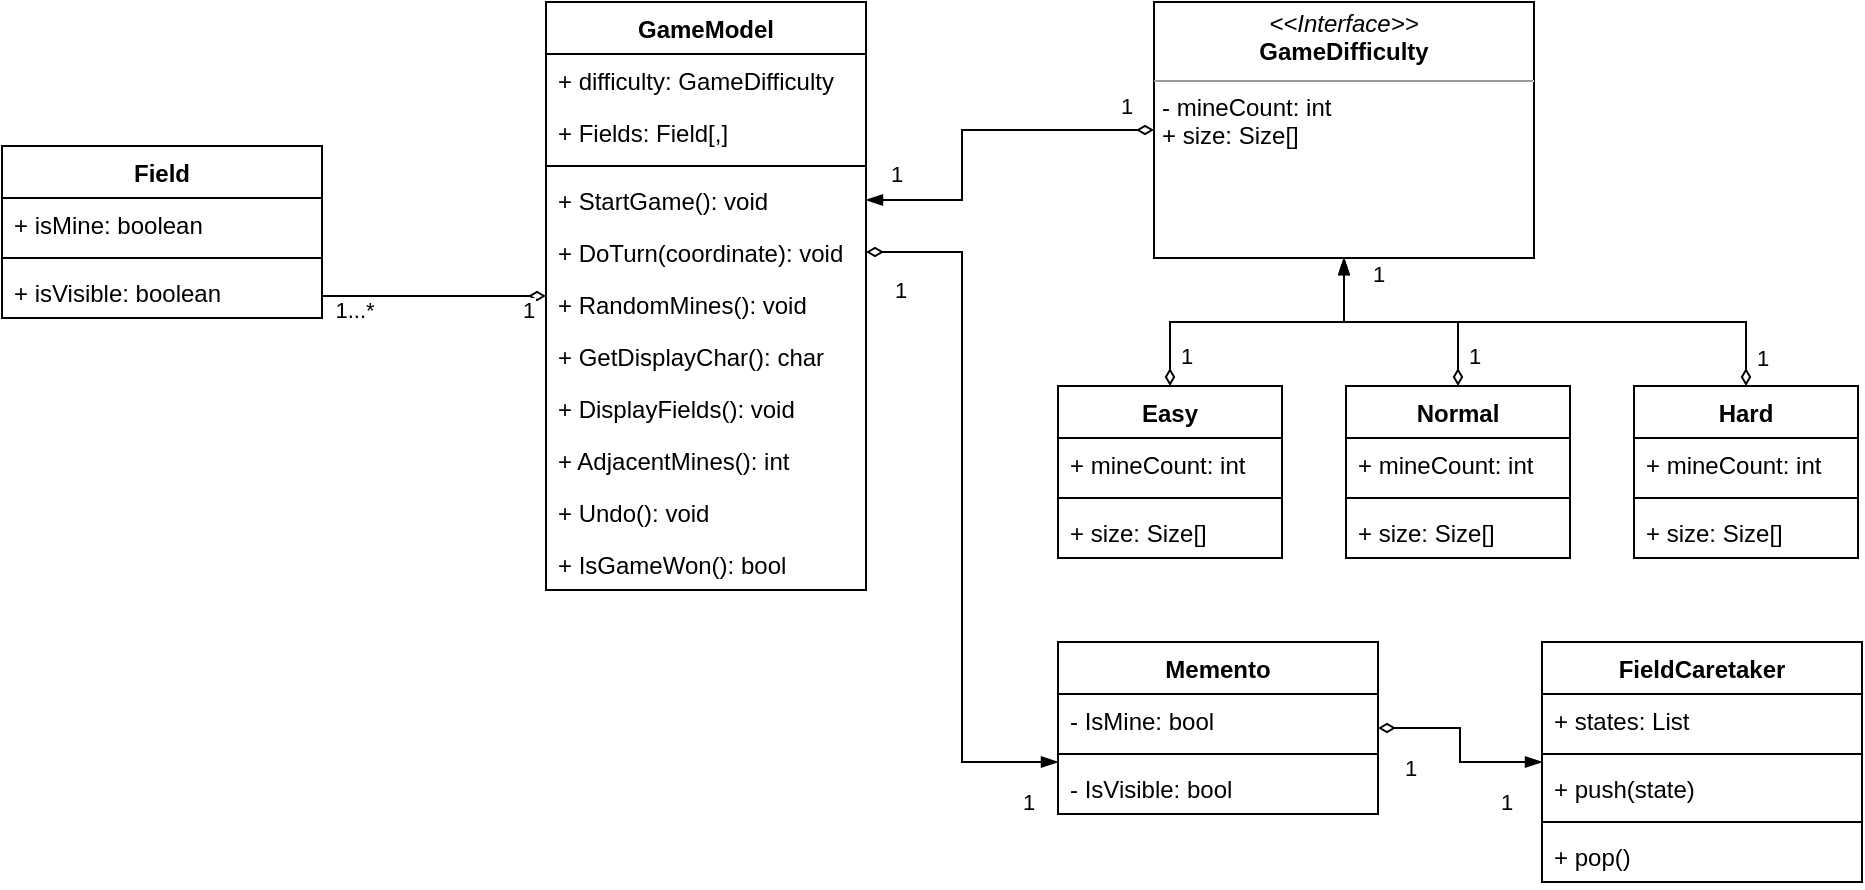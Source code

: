 <mxfile version="15.7.3" type="device"><diagram id="JfsUk_oemZlX01C6dO4X" name="Page-1"><mxGraphModel dx="1038" dy="660" grid="1" gridSize="16" guides="1" tooltips="1" connect="1" arrows="1" fold="1" page="0" pageScale="1" pageWidth="850" pageHeight="1100" background="none" math="0" shadow="0"><root><mxCell id="0"/><mxCell id="1" parent="0"/><mxCell id="R171vz6g1J5Yc5VnLIIC-9" style="edgeStyle=orthogonalEdgeStyle;rounded=0;orthogonalLoop=1;jettySize=auto;html=1;endArrow=none;endFill=0;startArrow=diamondThin;startFill=0;" parent="1" source="8G8B9c7ekDJid9c5RUVo-6" target="Wmm6rEpgX4XTVzZoCJr8-35" edge="1"><mxGeometry relative="1" as="geometry"><mxPoint x="400" y="441" as="sourcePoint"/><Array as="points"><mxPoint x="336" y="441"/></Array></mxGeometry></mxCell><mxCell id="R171vz6g1J5Yc5VnLIIC-14" value="1...*" style="edgeLabel;html=1;align=center;verticalAlign=middle;resizable=0;points=[];" parent="R171vz6g1J5Yc5VnLIIC-9" vertex="1" connectable="0"><mxGeometry x="0.841" y="1" relative="1" as="geometry"><mxPoint x="7" y="6" as="offset"/></mxGeometry></mxCell><mxCell id="R171vz6g1J5Yc5VnLIIC-15" value="1" style="edgeLabel;html=1;align=center;verticalAlign=middle;resizable=0;points=[];" parent="R171vz6g1J5Yc5VnLIIC-9" vertex="1" connectable="0"><mxGeometry x="-0.843" y="-3" relative="1" as="geometry"><mxPoint y="10" as="offset"/></mxGeometry></mxCell><mxCell id="8G8B9c7ekDJid9c5RUVo-6" value="GameModel" style="swimlane;fontStyle=1;align=center;verticalAlign=top;childLayout=stackLayout;horizontal=1;startSize=26;horizontalStack=0;resizeParent=1;resizeParentMax=0;resizeLast=0;collapsible=1;marginBottom=0;" parent="1" vertex="1"><mxGeometry x="448" y="320" width="160" height="294" as="geometry"/></mxCell><mxCell id="8G8B9c7ekDJid9c5RUVo-13" value="+ difficulty: GameDifficulty" style="text;strokeColor=none;fillColor=none;align=left;verticalAlign=top;spacingLeft=4;spacingRight=4;overflow=hidden;rotatable=0;points=[[0,0.5],[1,0.5]];portConstraint=eastwest;" parent="8G8B9c7ekDJid9c5RUVo-6" vertex="1"><mxGeometry y="26" width="160" height="26" as="geometry"/></mxCell><mxCell id="R171vz6g1J5Yc5VnLIIC-10" value="+ Fields: Field[,]" style="text;strokeColor=none;fillColor=none;align=left;verticalAlign=top;spacingLeft=4;spacingRight=4;overflow=hidden;rotatable=0;points=[[0,0.5],[1,0.5]];portConstraint=eastwest;" parent="8G8B9c7ekDJid9c5RUVo-6" vertex="1"><mxGeometry y="52" width="160" height="26" as="geometry"/></mxCell><mxCell id="8G8B9c7ekDJid9c5RUVo-12" value="" style="line;strokeWidth=1;fillColor=none;align=left;verticalAlign=middle;spacingTop=-1;spacingLeft=3;spacingRight=3;rotatable=0;labelPosition=right;points=[];portConstraint=eastwest;" parent="8G8B9c7ekDJid9c5RUVo-6" vertex="1"><mxGeometry y="78" width="160" height="8" as="geometry"/></mxCell><mxCell id="8G8B9c7ekDJid9c5RUVo-7" value="+ StartGame(): void " style="text;strokeColor=none;fillColor=none;align=left;verticalAlign=top;spacingLeft=4;spacingRight=4;overflow=hidden;rotatable=0;points=[[0,0.5],[1,0.5]];portConstraint=eastwest;" parent="8G8B9c7ekDJid9c5RUVo-6" vertex="1"><mxGeometry y="86" width="160" height="26" as="geometry"/></mxCell><mxCell id="Wmm6rEpgX4XTVzZoCJr8-111" value="+ DoTurn(coordinate): void" style="text;strokeColor=none;fillColor=none;align=left;verticalAlign=top;spacingLeft=4;spacingRight=4;overflow=hidden;rotatable=0;points=[[0,0.5],[1,0.5]];portConstraint=eastwest;" parent="8G8B9c7ekDJid9c5RUVo-6" vertex="1"><mxGeometry y="112" width="160" height="26" as="geometry"/></mxCell><mxCell id="l5qwq1GQyYZ1igzDfOF2-30" value="+ RandomMines(): void" style="text;strokeColor=none;fillColor=none;align=left;verticalAlign=top;spacingLeft=4;spacingRight=4;overflow=hidden;rotatable=0;points=[[0,0.5],[1,0.5]];portConstraint=eastwest;" vertex="1" parent="8G8B9c7ekDJid9c5RUVo-6"><mxGeometry y="138" width="160" height="26" as="geometry"/></mxCell><mxCell id="l5qwq1GQyYZ1igzDfOF2-17" value="+ GetDisplayChar(): char" style="text;strokeColor=none;fillColor=none;align=left;verticalAlign=top;spacingLeft=4;spacingRight=4;overflow=hidden;rotatable=0;points=[[0,0.5],[1,0.5]];portConstraint=eastwest;" vertex="1" parent="8G8B9c7ekDJid9c5RUVo-6"><mxGeometry y="164" width="160" height="26" as="geometry"/></mxCell><mxCell id="l5qwq1GQyYZ1igzDfOF2-18" value="+ DisplayFields(): void" style="text;strokeColor=none;fillColor=none;align=left;verticalAlign=top;spacingLeft=4;spacingRight=4;overflow=hidden;rotatable=0;points=[[0,0.5],[1,0.5]];portConstraint=eastwest;" vertex="1" parent="8G8B9c7ekDJid9c5RUVo-6"><mxGeometry y="190" width="160" height="26" as="geometry"/></mxCell><mxCell id="R171vz6g1J5Yc5VnLIIC-13" value="+ AdjacentMines(): int" style="text;strokeColor=none;fillColor=none;align=left;verticalAlign=top;spacingLeft=4;spacingRight=4;overflow=hidden;rotatable=0;points=[[0,0.5],[1,0.5]];portConstraint=eastwest;" parent="8G8B9c7ekDJid9c5RUVo-6" vertex="1"><mxGeometry y="216" width="160" height="26" as="geometry"/></mxCell><mxCell id="R171vz6g1J5Yc5VnLIIC-1" value="+ Undo(): void" style="text;strokeColor=none;fillColor=none;align=left;verticalAlign=top;spacingLeft=4;spacingRight=4;overflow=hidden;rotatable=0;points=[[0,0.5],[1,0.5]];portConstraint=eastwest;" parent="8G8B9c7ekDJid9c5RUVo-6" vertex="1"><mxGeometry y="242" width="160" height="26" as="geometry"/></mxCell><mxCell id="8G8B9c7ekDJid9c5RUVo-9" value="+ IsGameWon(): bool" style="text;strokeColor=none;fillColor=none;align=left;verticalAlign=top;spacingLeft=4;spacingRight=4;overflow=hidden;rotatable=0;points=[[0,0.5],[1,0.5]];portConstraint=eastwest;" parent="8G8B9c7ekDJid9c5RUVo-6" vertex="1"><mxGeometry y="268" width="160" height="26" as="geometry"/></mxCell><mxCell id="8G8B9c7ekDJid9c5RUVo-24" style="edgeStyle=orthogonalEdgeStyle;rounded=0;orthogonalLoop=1;jettySize=auto;html=1;entryX=1;entryY=0.5;entryDx=0;entryDy=0;startArrow=diamondThin;startFill=0;endArrow=blockThin;endFill=1;" parent="1" source="8G8B9c7ekDJid9c5RUVo-22" target="8G8B9c7ekDJid9c5RUVo-7" edge="1"><mxGeometry relative="1" as="geometry"><Array as="points"><mxPoint x="656" y="384"/><mxPoint x="656" y="419"/></Array></mxGeometry></mxCell><mxCell id="R171vz6g1J5Yc5VnLIIC-16" value="1" style="edgeLabel;html=1;align=center;verticalAlign=middle;resizable=0;points=[];" parent="8G8B9c7ekDJid9c5RUVo-24" vertex="1" connectable="0"><mxGeometry x="-0.837" y="-3" relative="1" as="geometry"><mxPoint y="-9" as="offset"/></mxGeometry></mxCell><mxCell id="8G8B9c7ekDJid9c5RUVo-22" value="&lt;p style=&quot;margin: 0px ; margin-top: 4px ; text-align: center&quot;&gt;&lt;i&gt;&amp;lt;&amp;lt;Interface&amp;gt;&amp;gt;&lt;/i&gt;&lt;br&gt;&lt;b&gt;GameDifficulty&lt;/b&gt;&lt;/p&gt;&lt;hr size=&quot;1&quot;&gt;&lt;p style=&quot;margin: 0px ; margin-left: 4px&quot;&gt;&lt;span&gt;- mineCount: int&lt;/span&gt;&lt;br&gt;&lt;/p&gt;&lt;p style=&quot;margin: 0px ; margin-left: 4px&quot;&gt;+ size: Size[]&lt;/p&gt;&lt;p style=&quot;margin: 0px ; margin-left: 4px&quot;&gt;&lt;br&gt;&lt;/p&gt;&lt;p style=&quot;margin: 0px ; margin-left: 4px&quot;&gt;&lt;br&gt;&lt;/p&gt;" style="verticalAlign=top;align=left;overflow=fill;fontSize=12;fontFamily=Helvetica;html=1;" parent="1" vertex="1"><mxGeometry x="752" y="320" width="190" height="128" as="geometry"/></mxCell><mxCell id="8G8B9c7ekDJid9c5RUVo-45" style="edgeStyle=orthogonalEdgeStyle;rounded=0;orthogonalLoop=1;jettySize=auto;html=1;exitX=0.5;exitY=0;exitDx=0;exitDy=0;entryX=0.5;entryY=1;entryDx=0;entryDy=0;endArrow=blockThin;endFill=1;startArrow=diamondThin;startFill=0;" parent="1" source="8G8B9c7ekDJid9c5RUVo-33" target="8G8B9c7ekDJid9c5RUVo-22" edge="1"><mxGeometry relative="1" as="geometry"><Array as="points"><mxPoint x="760" y="480"/><mxPoint x="847" y="480"/></Array></mxGeometry></mxCell><mxCell id="R171vz6g1J5Yc5VnLIIC-18" value="1" style="edgeLabel;html=1;align=center;verticalAlign=middle;resizable=0;points=[];" parent="8G8B9c7ekDJid9c5RUVo-45" vertex="1" connectable="0"><mxGeometry x="-0.881" relative="1" as="geometry"><mxPoint x="8" y="-6" as="offset"/></mxGeometry></mxCell><mxCell id="8G8B9c7ekDJid9c5RUVo-33" value="Easy" style="swimlane;fontStyle=1;align=center;verticalAlign=top;childLayout=stackLayout;horizontal=1;startSize=26;horizontalStack=0;resizeParent=1;resizeParentMax=0;resizeLast=0;collapsible=1;marginBottom=0;" parent="1" vertex="1"><mxGeometry x="704" y="512" width="112" height="86" as="geometry"><mxRectangle x="656" y="512" width="64" height="26" as="alternateBounds"/></mxGeometry></mxCell><mxCell id="Wmm6rEpgX4XTVzZoCJr8-55" value="+ mineCount: int" style="text;strokeColor=none;fillColor=none;align=left;verticalAlign=top;spacingLeft=4;spacingRight=4;overflow=hidden;rotatable=0;points=[[0,0.5],[1,0.5]];portConstraint=eastwest;" parent="8G8B9c7ekDJid9c5RUVo-33" vertex="1"><mxGeometry y="26" width="112" height="26" as="geometry"/></mxCell><mxCell id="Wmm6rEpgX4XTVzZoCJr8-77" value="" style="line;strokeWidth=1;fillColor=none;align=left;verticalAlign=middle;spacingTop=-1;spacingLeft=3;spacingRight=3;rotatable=0;labelPosition=right;points=[];portConstraint=eastwest;" parent="8G8B9c7ekDJid9c5RUVo-33" vertex="1"><mxGeometry y="52" width="112" height="8" as="geometry"/></mxCell><mxCell id="Wmm6rEpgX4XTVzZoCJr8-61" value="+ size: Size[]" style="text;strokeColor=none;fillColor=none;align=left;verticalAlign=top;spacingLeft=4;spacingRight=4;overflow=hidden;rotatable=0;points=[[0,0.5],[1,0.5]];portConstraint=eastwest;" parent="8G8B9c7ekDJid9c5RUVo-33" vertex="1"><mxGeometry y="60" width="112" height="26" as="geometry"/></mxCell><mxCell id="8G8B9c7ekDJid9c5RUVo-46" style="edgeStyle=orthogonalEdgeStyle;rounded=0;orthogonalLoop=1;jettySize=auto;html=1;exitX=0.5;exitY=0;exitDx=0;exitDy=0;entryX=0.5;entryY=1;entryDx=0;entryDy=0;startArrow=diamondThin;startFill=0;endArrow=blockThin;endFill=1;" parent="1" source="8G8B9c7ekDJid9c5RUVo-41" target="8G8B9c7ekDJid9c5RUVo-22" edge="1"><mxGeometry relative="1" as="geometry"><mxPoint x="848" y="464" as="targetPoint"/><Array as="points"><mxPoint x="904" y="480"/><mxPoint x="847" y="480"/></Array></mxGeometry></mxCell><mxCell id="R171vz6g1J5Yc5VnLIIC-19" value="1" style="edgeLabel;html=1;align=center;verticalAlign=middle;resizable=0;points=[];" parent="8G8B9c7ekDJid9c5RUVo-46" vertex="1" connectable="0"><mxGeometry x="-0.817" y="1" relative="1" as="geometry"><mxPoint x="9" y="-4" as="offset"/></mxGeometry></mxCell><mxCell id="8G8B9c7ekDJid9c5RUVo-41" value="Normal" style="swimlane;fontStyle=1;align=center;verticalAlign=top;childLayout=stackLayout;horizontal=1;startSize=26;horizontalStack=0;resizeParent=1;resizeParentMax=0;resizeLast=0;collapsible=1;marginBottom=0;" parent="1" vertex="1"><mxGeometry x="848" y="512" width="112" height="86" as="geometry"/></mxCell><mxCell id="Wmm6rEpgX4XTVzZoCJr8-57" value="+ mineCount: int" style="text;strokeColor=none;fillColor=none;align=left;verticalAlign=top;spacingLeft=4;spacingRight=4;overflow=hidden;rotatable=0;points=[[0,0.5],[1,0.5]];portConstraint=eastwest;" parent="8G8B9c7ekDJid9c5RUVo-41" vertex="1"><mxGeometry y="26" width="112" height="26" as="geometry"/></mxCell><mxCell id="Wmm6rEpgX4XTVzZoCJr8-76" value="" style="line;strokeWidth=1;fillColor=none;align=left;verticalAlign=middle;spacingTop=-1;spacingLeft=3;spacingRight=3;rotatable=0;labelPosition=right;points=[];portConstraint=eastwest;" parent="8G8B9c7ekDJid9c5RUVo-41" vertex="1"><mxGeometry y="52" width="112" height="8" as="geometry"/></mxCell><mxCell id="Wmm6rEpgX4XTVzZoCJr8-74" value="+ size: Size[]" style="text;strokeColor=none;fillColor=none;align=left;verticalAlign=top;spacingLeft=4;spacingRight=4;overflow=hidden;rotatable=0;points=[[0,0.5],[1,0.5]];portConstraint=eastwest;" parent="8G8B9c7ekDJid9c5RUVo-41" vertex="1"><mxGeometry y="60" width="112" height="26" as="geometry"/></mxCell><mxCell id="8G8B9c7ekDJid9c5RUVo-47" style="edgeStyle=orthogonalEdgeStyle;rounded=0;orthogonalLoop=1;jettySize=auto;html=1;entryX=0.5;entryY=1;entryDx=0;entryDy=0;exitX=0.5;exitY=0;exitDx=0;exitDy=0;startArrow=diamondThin;startFill=0;endArrow=blockThin;endFill=1;" parent="1" source="8G8B9c7ekDJid9c5RUVo-43" target="8G8B9c7ekDJid9c5RUVo-22" edge="1"><mxGeometry relative="1" as="geometry"><Array as="points"><mxPoint x="1048" y="480"/><mxPoint x="847" y="480"/></Array><mxPoint x="1088" y="448" as="sourcePoint"/></mxGeometry></mxCell><mxCell id="R171vz6g1J5Yc5VnLIIC-20" value="1" style="edgeLabel;html=1;align=center;verticalAlign=middle;resizable=0;points=[];" parent="8G8B9c7ekDJid9c5RUVo-47" vertex="1" connectable="0"><mxGeometry x="-0.913" y="-1" relative="1" as="geometry"><mxPoint x="7" y="-3" as="offset"/></mxGeometry></mxCell><mxCell id="R171vz6g1J5Yc5VnLIIC-21" value="1" style="edgeLabel;html=1;align=center;verticalAlign=middle;resizable=0;points=[];" parent="8G8B9c7ekDJid9c5RUVo-47" vertex="1" connectable="0"><mxGeometry x="0.941" relative="1" as="geometry"><mxPoint x="17" as="offset"/></mxGeometry></mxCell><mxCell id="8G8B9c7ekDJid9c5RUVo-43" value="Hard" style="swimlane;fontStyle=1;align=center;verticalAlign=top;childLayout=stackLayout;horizontal=1;startSize=26;horizontalStack=0;resizeParent=1;resizeParentMax=0;resizeLast=0;collapsible=1;marginBottom=0;" parent="1" vertex="1"><mxGeometry x="992" y="512" width="112" height="86" as="geometry"/></mxCell><mxCell id="Wmm6rEpgX4XTVzZoCJr8-58" value="+ mineCount: int" style="text;strokeColor=none;fillColor=none;align=left;verticalAlign=top;spacingLeft=4;spacingRight=4;overflow=hidden;rotatable=0;points=[[0,0.5],[1,0.5]];portConstraint=eastwest;" parent="8G8B9c7ekDJid9c5RUVo-43" vertex="1"><mxGeometry y="26" width="112" height="26" as="geometry"/></mxCell><mxCell id="Wmm6rEpgX4XTVzZoCJr8-79" value="" style="line;strokeWidth=1;fillColor=none;align=left;verticalAlign=middle;spacingTop=-1;spacingLeft=3;spacingRight=3;rotatable=0;labelPosition=right;points=[];portConstraint=eastwest;" parent="8G8B9c7ekDJid9c5RUVo-43" vertex="1"><mxGeometry y="52" width="112" height="8" as="geometry"/></mxCell><mxCell id="Wmm6rEpgX4XTVzZoCJr8-78" value="+ size: Size[]" style="text;strokeColor=none;fillColor=none;align=left;verticalAlign=top;spacingLeft=4;spacingRight=4;overflow=hidden;rotatable=0;points=[[0,0.5],[1,0.5]];portConstraint=eastwest;" parent="8G8B9c7ekDJid9c5RUVo-43" vertex="1"><mxGeometry y="60" width="112" height="26" as="geometry"/></mxCell><mxCell id="Wmm6rEpgX4XTVzZoCJr8-2" value="Memento" style="swimlane;fontStyle=1;align=center;verticalAlign=top;childLayout=stackLayout;horizontal=1;startSize=26;horizontalStack=0;resizeParent=1;resizeParentMax=0;resizeLast=0;collapsible=1;marginBottom=0;" parent="1" vertex="1"><mxGeometry x="704" y="640" width="160" height="86" as="geometry"/></mxCell><mxCell id="l5qwq1GQyYZ1igzDfOF2-10" value="- IsMine: bool" style="text;strokeColor=none;fillColor=none;align=left;verticalAlign=top;spacingLeft=4;spacingRight=4;overflow=hidden;rotatable=0;points=[[0,0.5],[1,0.5]];portConstraint=eastwest;" vertex="1" parent="Wmm6rEpgX4XTVzZoCJr8-2"><mxGeometry y="26" width="160" height="26" as="geometry"/></mxCell><mxCell id="l5qwq1GQyYZ1igzDfOF2-15" value="" style="line;strokeWidth=1;fillColor=none;align=left;verticalAlign=middle;spacingTop=-1;spacingLeft=3;spacingRight=3;rotatable=0;labelPosition=right;points=[];portConstraint=eastwest;" vertex="1" parent="Wmm6rEpgX4XTVzZoCJr8-2"><mxGeometry y="52" width="160" height="8" as="geometry"/></mxCell><mxCell id="l5qwq1GQyYZ1igzDfOF2-13" value="- IsVisible: bool" style="text;strokeColor=none;fillColor=none;align=left;verticalAlign=top;spacingLeft=4;spacingRight=4;overflow=hidden;rotatable=0;points=[[0,0.5],[1,0.5]];portConstraint=eastwest;" vertex="1" parent="Wmm6rEpgX4XTVzZoCJr8-2"><mxGeometry y="60" width="160" height="26" as="geometry"/></mxCell><mxCell id="Wmm6rEpgX4XTVzZoCJr8-35" value="Field" style="swimlane;fontStyle=1;align=center;verticalAlign=top;childLayout=stackLayout;horizontal=1;startSize=26;horizontalStack=0;resizeParent=1;resizeParentMax=0;resizeLast=0;collapsible=1;marginBottom=0;" parent="1" vertex="1"><mxGeometry x="176" y="392" width="160" height="86" as="geometry"/></mxCell><mxCell id="Wmm6rEpgX4XTVzZoCJr8-38" value="+ isMine: boolean" style="text;strokeColor=none;fillColor=none;align=left;verticalAlign=top;spacingLeft=4;spacingRight=4;overflow=hidden;rotatable=0;points=[[0,0.5],[1,0.5]];portConstraint=eastwest;" parent="Wmm6rEpgX4XTVzZoCJr8-35" vertex="1"><mxGeometry y="26" width="160" height="26" as="geometry"/></mxCell><mxCell id="Wmm6rEpgX4XTVzZoCJr8-39" value="" style="line;strokeWidth=1;fillColor=none;align=left;verticalAlign=middle;spacingTop=-1;spacingLeft=3;spacingRight=3;rotatable=0;labelPosition=right;points=[];portConstraint=eastwest;" parent="Wmm6rEpgX4XTVzZoCJr8-35" vertex="1"><mxGeometry y="52" width="160" height="8" as="geometry"/></mxCell><mxCell id="Wmm6rEpgX4XTVzZoCJr8-40" value="+ isVisible: boolean" style="text;strokeColor=none;fillColor=none;align=left;verticalAlign=top;spacingLeft=4;spacingRight=4;overflow=hidden;rotatable=0;points=[[0,0.5],[1,0.5]];portConstraint=eastwest;" parent="Wmm6rEpgX4XTVzZoCJr8-35" vertex="1"><mxGeometry y="60" width="160" height="26" as="geometry"/></mxCell><mxCell id="R171vz6g1J5Yc5VnLIIC-11" style="edgeStyle=orthogonalEdgeStyle;rounded=0;orthogonalLoop=1;jettySize=auto;html=1;exitX=1;exitY=0.5;exitDx=0;exitDy=0;startArrow=diamondThin;startFill=0;endArrow=blockThin;endFill=1;" parent="1" source="Wmm6rEpgX4XTVzZoCJr8-111" target="Wmm6rEpgX4XTVzZoCJr8-2" edge="1"><mxGeometry relative="1" as="geometry"><Array as="points"><mxPoint x="656" y="445"/><mxPoint x="656" y="700"/></Array></mxGeometry></mxCell><mxCell id="R171vz6g1J5Yc5VnLIIC-17" value="1" style="edgeLabel;html=1;align=center;verticalAlign=middle;resizable=0;points=[];" parent="R171vz6g1J5Yc5VnLIIC-11" vertex="1" connectable="0"><mxGeometry x="-0.953" y="4" relative="1" as="geometry"><mxPoint x="7" y="-35" as="offset"/></mxGeometry></mxCell><mxCell id="R171vz6g1J5Yc5VnLIIC-22" value="1" style="edgeLabel;html=1;align=center;verticalAlign=middle;resizable=0;points=[];" parent="R171vz6g1J5Yc5VnLIIC-11" vertex="1" connectable="0"><mxGeometry x="-0.91" y="-2" relative="1" as="geometry"><mxPoint x="1" y="17" as="offset"/></mxGeometry></mxCell><mxCell id="R171vz6g1J5Yc5VnLIIC-23" value="1" style="edgeLabel;html=1;align=center;verticalAlign=middle;resizable=0;points=[];" parent="R171vz6g1J5Yc5VnLIIC-11" vertex="1" connectable="0"><mxGeometry x="0.922" y="-1" relative="1" as="geometry"><mxPoint x="-2" y="19" as="offset"/></mxGeometry></mxCell><mxCell id="l5qwq1GQyYZ1igzDfOF2-1" value="FieldCaretaker" style="swimlane;fontStyle=1;align=center;verticalAlign=top;childLayout=stackLayout;horizontal=1;startSize=26;horizontalStack=0;resizeParent=1;resizeParentMax=0;resizeLast=0;collapsible=1;marginBottom=0;" vertex="1" parent="1"><mxGeometry x="946" y="640" width="160" height="120" as="geometry"/></mxCell><mxCell id="l5qwq1GQyYZ1igzDfOF2-2" value="+ states: List" style="text;strokeColor=none;fillColor=none;align=left;verticalAlign=top;spacingLeft=4;spacingRight=4;overflow=hidden;rotatable=0;points=[[0,0.5],[1,0.5]];portConstraint=eastwest;" vertex="1" parent="l5qwq1GQyYZ1igzDfOF2-1"><mxGeometry y="26" width="160" height="26" as="geometry"/></mxCell><mxCell id="l5qwq1GQyYZ1igzDfOF2-3" value="" style="line;strokeWidth=1;fillColor=none;align=left;verticalAlign=middle;spacingTop=-1;spacingLeft=3;spacingRight=3;rotatable=0;labelPosition=right;points=[];portConstraint=eastwest;" vertex="1" parent="l5qwq1GQyYZ1igzDfOF2-1"><mxGeometry y="52" width="160" height="8" as="geometry"/></mxCell><mxCell id="l5qwq1GQyYZ1igzDfOF2-4" value="+ push(state)" style="text;strokeColor=none;fillColor=none;align=left;verticalAlign=top;spacingLeft=4;spacingRight=4;overflow=hidden;rotatable=0;points=[[0,0.5],[1,0.5]];portConstraint=eastwest;" vertex="1" parent="l5qwq1GQyYZ1igzDfOF2-1"><mxGeometry y="60" width="160" height="26" as="geometry"/></mxCell><mxCell id="l5qwq1GQyYZ1igzDfOF2-5" value="" style="line;strokeWidth=1;fillColor=none;align=left;verticalAlign=middle;spacingTop=-1;spacingLeft=3;spacingRight=3;rotatable=0;labelPosition=right;points=[];portConstraint=eastwest;" vertex="1" parent="l5qwq1GQyYZ1igzDfOF2-1"><mxGeometry y="86" width="160" height="8" as="geometry"/></mxCell><mxCell id="l5qwq1GQyYZ1igzDfOF2-6" value="+ pop()" style="text;strokeColor=none;fillColor=none;align=left;verticalAlign=top;spacingLeft=4;spacingRight=4;overflow=hidden;rotatable=0;points=[[0,0.5],[1,0.5]];portConstraint=eastwest;" vertex="1" parent="l5qwq1GQyYZ1igzDfOF2-1"><mxGeometry y="94" width="160" height="26" as="geometry"/></mxCell><mxCell id="l5qwq1GQyYZ1igzDfOF2-7" style="edgeStyle=orthogonalEdgeStyle;rounded=0;orthogonalLoop=1;jettySize=auto;html=1;endArrow=blockThin;endFill=1;startArrow=diamondThin;startFill=0;" edge="1" parent="1" source="Wmm6rEpgX4XTVzZoCJr8-2" target="l5qwq1GQyYZ1igzDfOF2-1"><mxGeometry relative="1" as="geometry"/></mxCell><mxCell id="l5qwq1GQyYZ1igzDfOF2-8" value="1" style="edgeLabel;html=1;align=center;verticalAlign=middle;resizable=0;points=[];" vertex="1" connectable="0" parent="l5qwq1GQyYZ1igzDfOF2-7"><mxGeometry x="0.718" y="-4" relative="1" as="geometry"><mxPoint x="-4" y="16" as="offset"/></mxGeometry></mxCell><mxCell id="l5qwq1GQyYZ1igzDfOF2-9" value="1" style="edgeLabel;html=1;align=center;verticalAlign=middle;resizable=0;points=[];" vertex="1" connectable="0" parent="l5qwq1GQyYZ1igzDfOF2-7"><mxGeometry x="-0.845" y="1" relative="1" as="geometry"><mxPoint x="8" y="21" as="offset"/></mxGeometry></mxCell></root></mxGraphModel></diagram></mxfile>